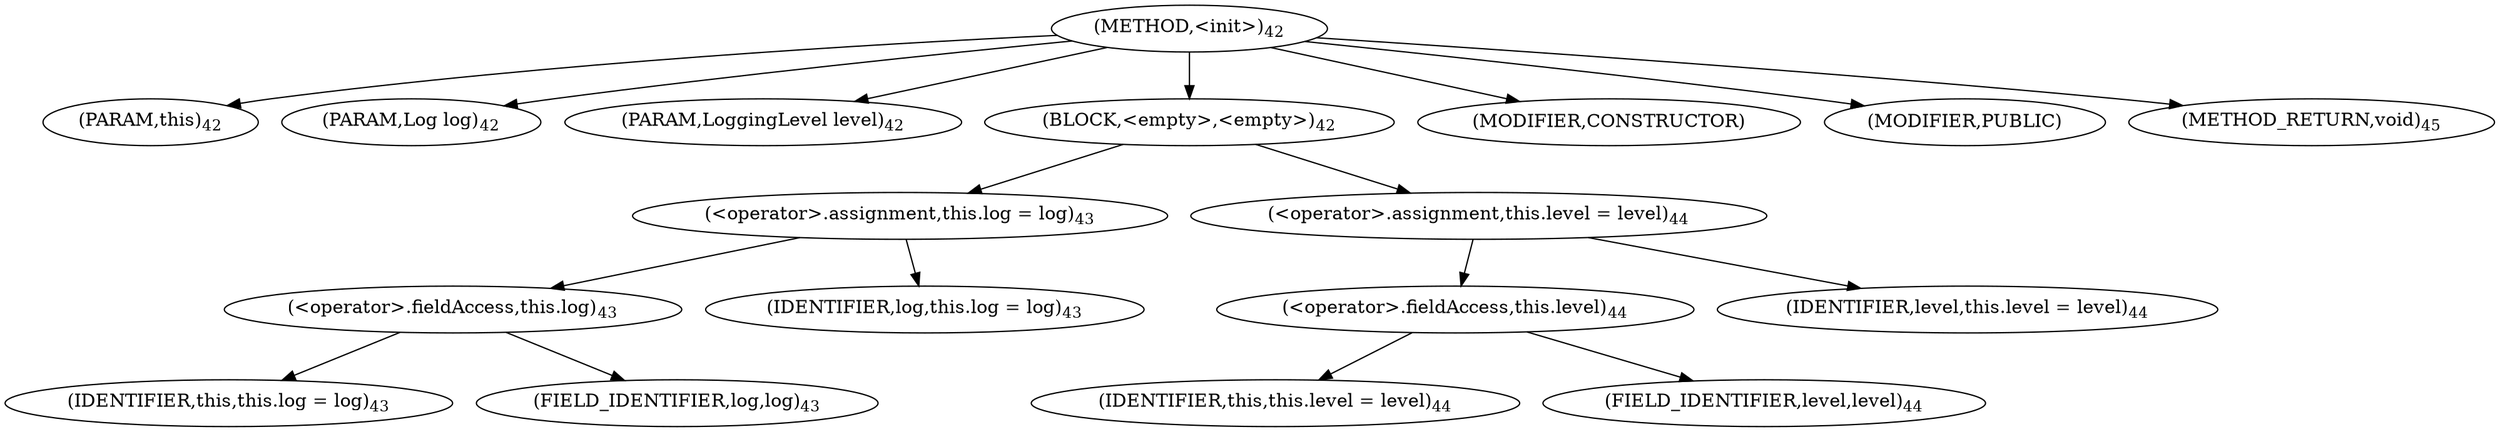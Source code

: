 digraph "&lt;init&gt;" {  
"73" [label = <(METHOD,&lt;init&gt;)<SUB>42</SUB>> ]
"8" [label = <(PARAM,this)<SUB>42</SUB>> ]
"74" [label = <(PARAM,Log log)<SUB>42</SUB>> ]
"75" [label = <(PARAM,LoggingLevel level)<SUB>42</SUB>> ]
"76" [label = <(BLOCK,&lt;empty&gt;,&lt;empty&gt;)<SUB>42</SUB>> ]
"77" [label = <(&lt;operator&gt;.assignment,this.log = log)<SUB>43</SUB>> ]
"78" [label = <(&lt;operator&gt;.fieldAccess,this.log)<SUB>43</SUB>> ]
"7" [label = <(IDENTIFIER,this,this.log = log)<SUB>43</SUB>> ]
"79" [label = <(FIELD_IDENTIFIER,log,log)<SUB>43</SUB>> ]
"80" [label = <(IDENTIFIER,log,this.log = log)<SUB>43</SUB>> ]
"81" [label = <(&lt;operator&gt;.assignment,this.level = level)<SUB>44</SUB>> ]
"82" [label = <(&lt;operator&gt;.fieldAccess,this.level)<SUB>44</SUB>> ]
"9" [label = <(IDENTIFIER,this,this.level = level)<SUB>44</SUB>> ]
"83" [label = <(FIELD_IDENTIFIER,level,level)<SUB>44</SUB>> ]
"84" [label = <(IDENTIFIER,level,this.level = level)<SUB>44</SUB>> ]
"85" [label = <(MODIFIER,CONSTRUCTOR)> ]
"86" [label = <(MODIFIER,PUBLIC)> ]
"87" [label = <(METHOD_RETURN,void)<SUB>45</SUB>> ]
  "73" -> "8" 
  "73" -> "74" 
  "73" -> "75" 
  "73" -> "76" 
  "73" -> "85" 
  "73" -> "86" 
  "73" -> "87" 
  "76" -> "77" 
  "76" -> "81" 
  "77" -> "78" 
  "77" -> "80" 
  "78" -> "7" 
  "78" -> "79" 
  "81" -> "82" 
  "81" -> "84" 
  "82" -> "9" 
  "82" -> "83" 
}
